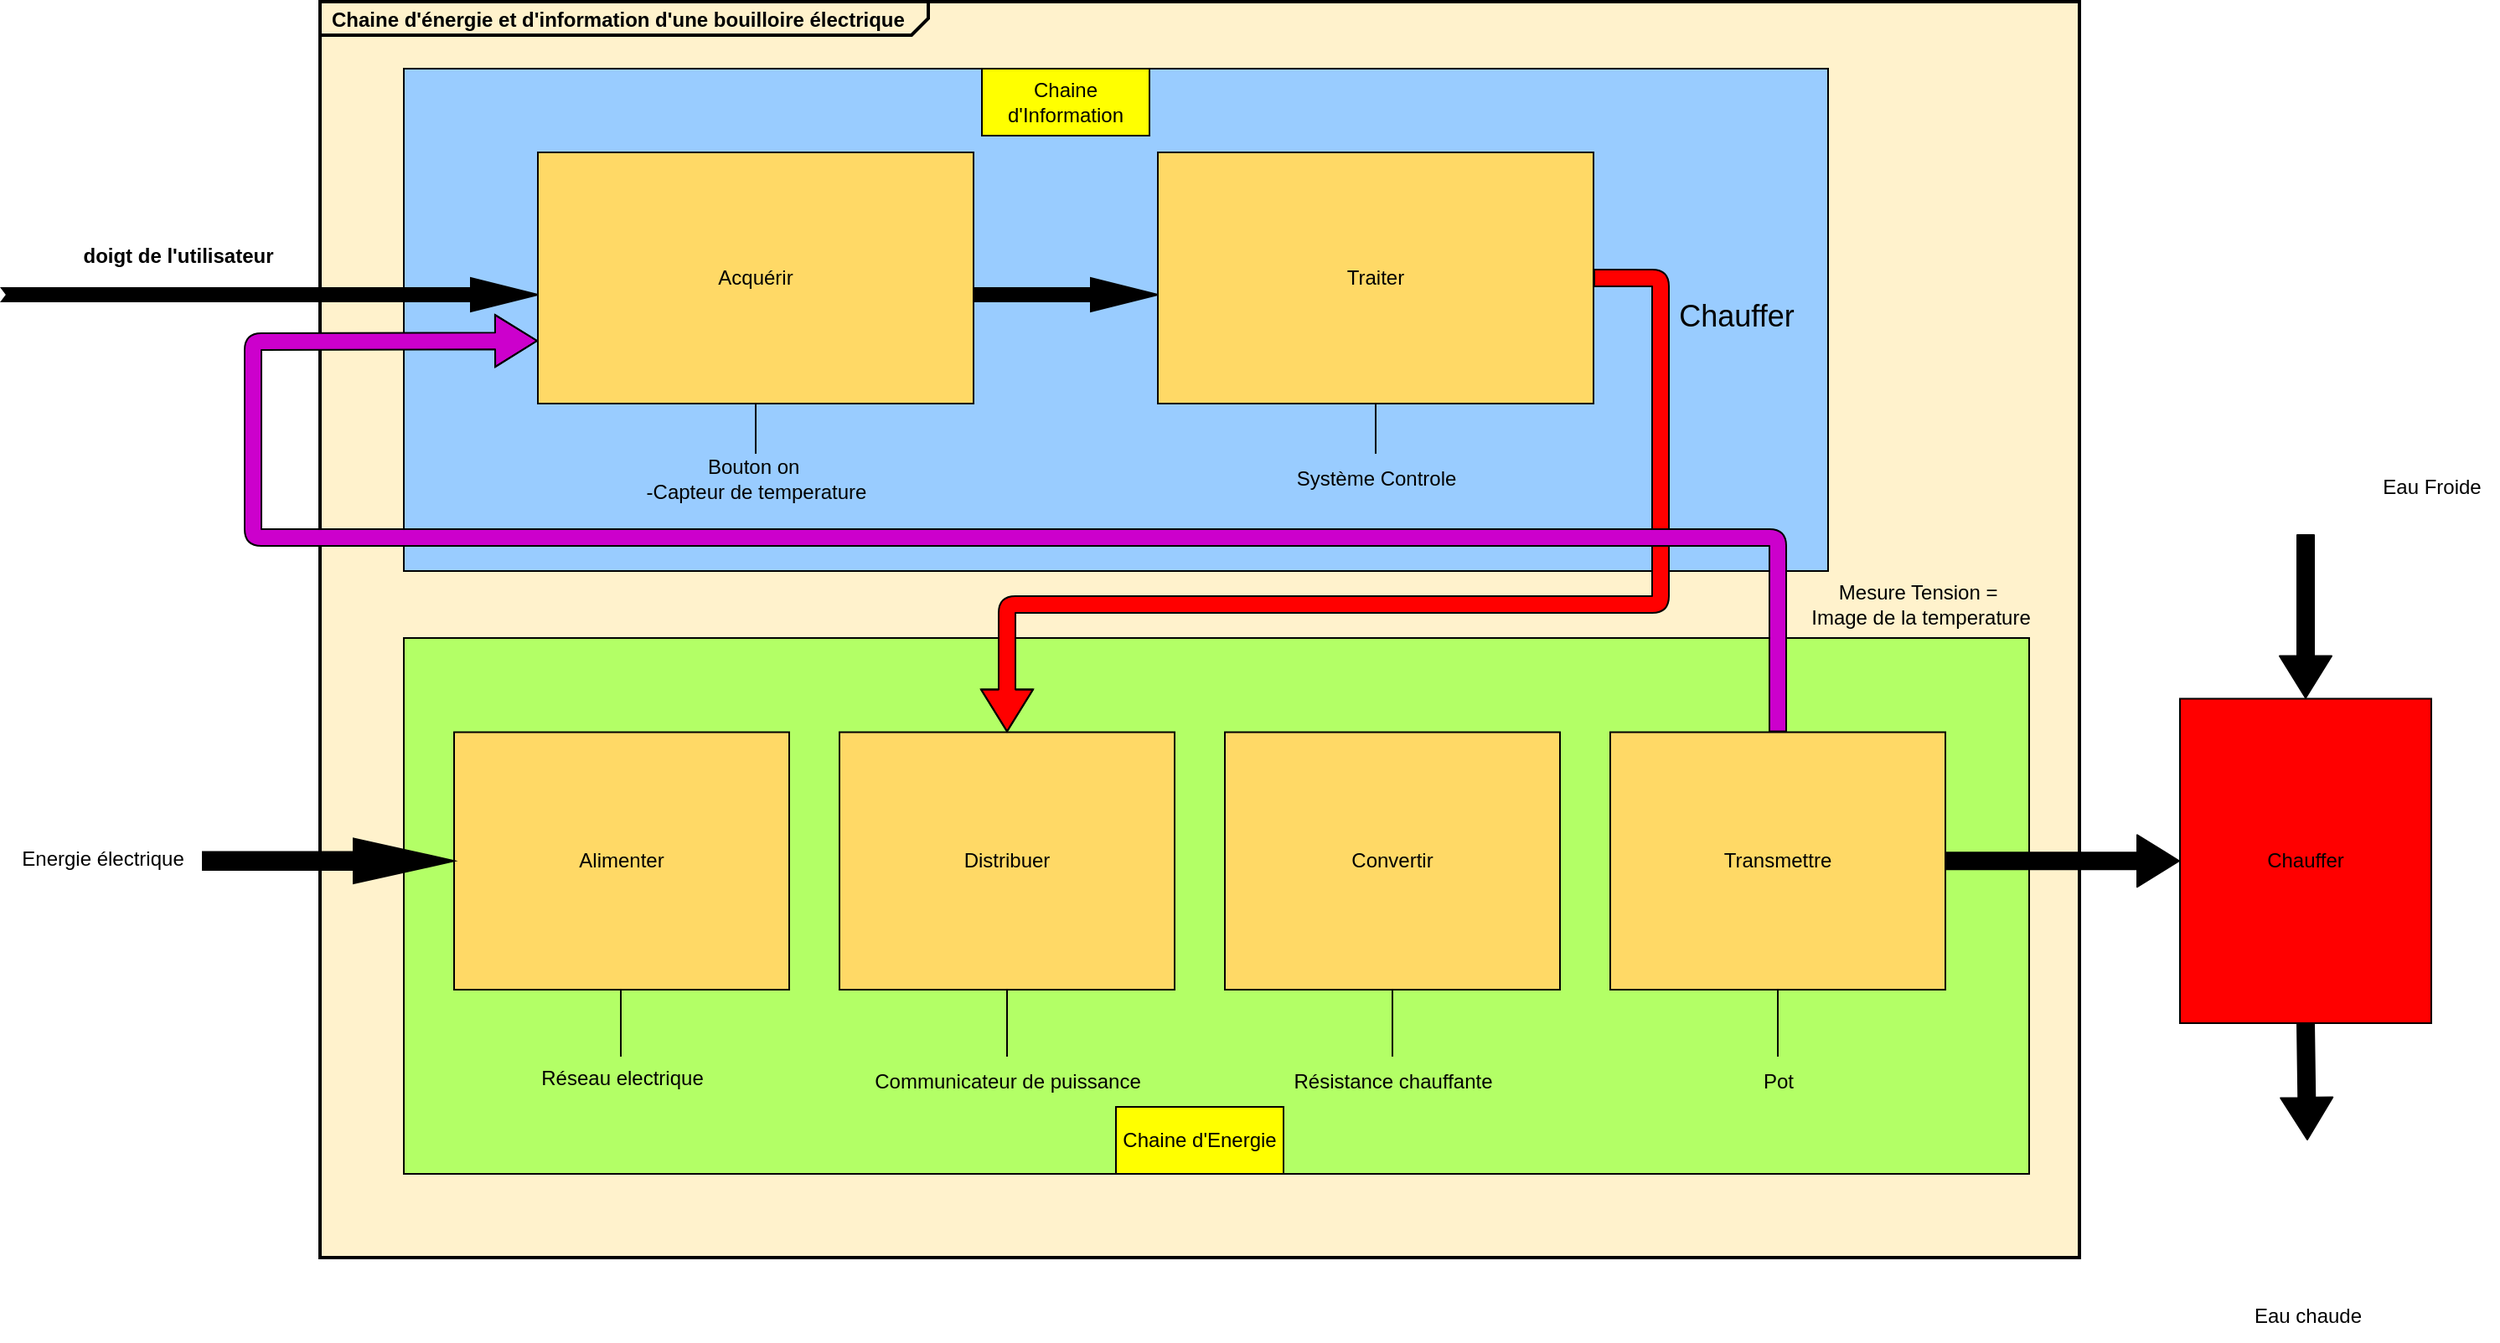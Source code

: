<mxfile version="24.7.14">
  <diagram name="Page-1" id="Zjmr0gaHATwRoAC2WolZ">
    <mxGraphModel dx="2518" dy="1953" grid="1" gridSize="10" guides="1" tooltips="1" connect="1" arrows="1" fold="1" page="1" pageScale="1" pageWidth="827" pageHeight="1169" math="0" shadow="0">
      <root>
        <mxCell id="0" />
        <mxCell id="1" parent="0" />
        <mxCell id="LnlE2vB2DdziIzQnd_Bp-1" value="&lt;p style=&quot;margin:0px;margin-top:4px;margin-left:7px;text-align:left;&quot;&gt;&lt;b&gt;Chaine d&#39;énergie et d&#39;information d&#39;une bouilloire électrique&lt;/b&gt;&lt;/p&gt;" style="html=1;shape=mxgraph.sysml.package;overflow=fill;labelX=363;strokeWidth=2;align=center;fillColor=#FFF2CC;" parent="1" vertex="1">
          <mxGeometry x="-240" y="-10" width="1050" height="750" as="geometry" />
        </mxCell>
        <mxCell id="LnlE2vB2DdziIzQnd_Bp-2" value="" style="html=1;whiteSpace=wrap;fillColor=#99CCFF;" parent="1" vertex="1">
          <mxGeometry x="-190" y="30" width="850" height="300" as="geometry" />
        </mxCell>
        <mxCell id="LnlE2vB2DdziIzQnd_Bp-3" value="" style="html=1;whiteSpace=wrap;fillColor=#B3FF66;" parent="1" vertex="1">
          <mxGeometry x="-190" y="370" width="970" height="320" as="geometry" />
        </mxCell>
        <mxCell id="LnlE2vB2DdziIzQnd_Bp-4" value="" style="html=1;shadow=0;dashed=0;align=center;verticalAlign=middle;shape=mxgraph.arrows2.arrow;dy=0.6;dx=40;notch=3;fillColor=#000000;" parent="1" vertex="1">
          <mxGeometry x="-430" y="155" width="320" height="20" as="geometry" />
        </mxCell>
        <mxCell id="LnlE2vB2DdziIzQnd_Bp-5" value="doigt de l&#39;utilisateur" style="text;align=center;fontStyle=1;verticalAlign=middle;spacingLeft=3;spacingRight=3;strokeColor=none;rotatable=0;points=[[0,0.5],[1,0.5]];portConstraint=eastwest;html=1;" parent="1" vertex="1">
          <mxGeometry x="-380" y="129" width="110" height="26" as="geometry" />
        </mxCell>
        <mxCell id="LnlE2vB2DdziIzQnd_Bp-6" value="A&lt;span style=&quot;background-color: initial;&quot;&gt;cquérir&lt;/span&gt;" style="html=1;whiteSpace=wrap;fillColor=#FFD966;" parent="1" vertex="1">
          <mxGeometry x="-110" y="80" width="260" height="150" as="geometry" />
        </mxCell>
        <mxCell id="LnlE2vB2DdziIzQnd_Bp-7" value="" style="html=1;shadow=0;dashed=0;align=center;verticalAlign=middle;shape=mxgraph.arrows2.arrow;dy=0.6;dx=40;notch=0;fillColor=#000000;" parent="1" vertex="1">
          <mxGeometry x="150" y="155" width="110" height="20" as="geometry" />
        </mxCell>
        <mxCell id="LnlE2vB2DdziIzQnd_Bp-9" value="Traiter" style="html=1;whiteSpace=wrap;fillColor=#FFD966;" parent="1" vertex="1">
          <mxGeometry x="260" y="80" width="260" height="150" as="geometry" />
        </mxCell>
        <mxCell id="LnlE2vB2DdziIzQnd_Bp-17" value="Distribuer" style="html=1;whiteSpace=wrap;fillColor=#FFD966;" parent="1" vertex="1">
          <mxGeometry x="70" y="426.25" width="200" height="153.75" as="geometry" />
        </mxCell>
        <mxCell id="LnlE2vB2DdziIzQnd_Bp-18" value="Alimenter" style="html=1;whiteSpace=wrap;fillColor=#FFD966;" parent="1" vertex="1">
          <mxGeometry x="-160" y="426.25" width="200" height="153.75" as="geometry" />
        </mxCell>
        <mxCell id="LnlE2vB2DdziIzQnd_Bp-19" value="Convertir" style="html=1;whiteSpace=wrap;fillColor=#FFD966;" parent="1" vertex="1">
          <mxGeometry x="300" y="426.25" width="200" height="153.75" as="geometry" />
        </mxCell>
        <mxCell id="LnlE2vB2DdziIzQnd_Bp-20" value="Transmettre" style="html=1;whiteSpace=wrap;fillColor=#FFD966;" parent="1" vertex="1">
          <mxGeometry x="530" y="426.25" width="200" height="153.75" as="geometry" />
        </mxCell>
        <mxCell id="LnlE2vB2DdziIzQnd_Bp-31" value="" style="endArrow=none;html=1;rounded=0;exitX=0.5;exitY=1;exitDx=0;exitDy=0;" parent="1" source="LnlE2vB2DdziIzQnd_Bp-6" edge="1">
          <mxGeometry relative="1" as="geometry">
            <mxPoint x="30" y="340" as="sourcePoint" />
            <mxPoint x="20" y="260" as="targetPoint" />
          </mxGeometry>
        </mxCell>
        <mxCell id="LnlE2vB2DdziIzQnd_Bp-35" value="" style="endArrow=none;html=1;rounded=0;entryX=0.5;entryY=1;entryDx=0;entryDy=0;" parent="1" target="LnlE2vB2DdziIzQnd_Bp-9" edge="1">
          <mxGeometry relative="1" as="geometry">
            <mxPoint x="390" y="260" as="sourcePoint" />
            <mxPoint x="30" y="280" as="targetPoint" />
          </mxGeometry>
        </mxCell>
        <mxCell id="LnlE2vB2DdziIzQnd_Bp-36" value="" style="endArrow=none;html=1;rounded=0;entryX=0.5;entryY=1;entryDx=0;entryDy=0;exitX=0.674;exitY=0.774;exitDx=0;exitDy=0;exitPerimeter=0;" parent="1" edge="1">
          <mxGeometry relative="1" as="geometry">
            <mxPoint x="-60.5" y="620" as="sourcePoint" />
            <mxPoint x="-60.5" y="580" as="targetPoint" />
          </mxGeometry>
        </mxCell>
        <mxCell id="LnlE2vB2DdziIzQnd_Bp-38" value="" style="endArrow=none;html=1;rounded=0;exitX=0.5;exitY=1;exitDx=0;exitDy=0;" parent="1" source="LnlE2vB2DdziIzQnd_Bp-17" edge="1">
          <mxGeometry relative="1" as="geometry">
            <mxPoint x="-60.5" y="620" as="sourcePoint" />
            <mxPoint x="170" y="620" as="targetPoint" />
          </mxGeometry>
        </mxCell>
        <mxCell id="LnlE2vB2DdziIzQnd_Bp-40" value="" style="endArrow=none;html=1;rounded=0;exitX=0.5;exitY=1;exitDx=0;exitDy=0;" parent="1" edge="1">
          <mxGeometry relative="1" as="geometry">
            <mxPoint x="170" y="580" as="sourcePoint" />
            <mxPoint x="170" y="620" as="targetPoint" />
          </mxGeometry>
        </mxCell>
        <mxCell id="LnlE2vB2DdziIzQnd_Bp-41" value="" style="endArrow=none;html=1;rounded=0;exitX=0.5;exitY=1;exitDx=0;exitDy=0;" parent="1" source="LnlE2vB2DdziIzQnd_Bp-19" edge="1">
          <mxGeometry relative="1" as="geometry">
            <mxPoint x="180" y="590" as="sourcePoint" />
            <mxPoint x="400" y="620" as="targetPoint" />
            <Array as="points">
              <mxPoint x="400" y="610" />
            </Array>
          </mxGeometry>
        </mxCell>
        <mxCell id="LnlE2vB2DdziIzQnd_Bp-42" value="" style="endArrow=none;html=1;rounded=0;exitX=0.5;exitY=1;exitDx=0;exitDy=0;" parent="1" source="LnlE2vB2DdziIzQnd_Bp-20" edge="1">
          <mxGeometry relative="1" as="geometry">
            <mxPoint x="190" y="600" as="sourcePoint" />
            <mxPoint x="630" y="620" as="targetPoint" />
            <Array as="points">
              <mxPoint x="630" y="610" />
            </Array>
          </mxGeometry>
        </mxCell>
        <mxCell id="LnlE2vB2DdziIzQnd_Bp-43" value="Chaine d&#39;Information" style="whiteSpace=wrap;html=1;align=center;fillColor=#FFFF00;" parent="1" vertex="1">
          <mxGeometry x="155" y="30" width="100" height="40" as="geometry" />
        </mxCell>
        <mxCell id="LnlE2vB2DdziIzQnd_Bp-44" value="Chaine d&#39;Energie" style="whiteSpace=wrap;html=1;align=center;fillColor=#FFFF00;" parent="1" vertex="1">
          <mxGeometry x="235" y="650" width="100" height="40" as="geometry" />
        </mxCell>
        <mxCell id="LnlE2vB2DdziIzQnd_Bp-51" value="Réseau electrique&lt;div&gt;&lt;br&gt;&lt;/div&gt;" style="text;html=1;align=center;verticalAlign=middle;resizable=0;points=[];autosize=1;strokeColor=none;fillColor=none;" parent="1" vertex="1">
          <mxGeometry x="-120" y="620" width="120" height="40" as="geometry" />
        </mxCell>
        <mxCell id="LnlE2vB2DdziIzQnd_Bp-52" value="Communicateur de puissance" style="text;html=1;align=center;verticalAlign=middle;resizable=0;points=[];autosize=1;strokeColor=none;fillColor=none;" parent="1" vertex="1">
          <mxGeometry x="80" y="620" width="180" height="30" as="geometry" />
        </mxCell>
        <mxCell id="LnlE2vB2DdziIzQnd_Bp-53" value="Résistance chauffante" style="text;html=1;align=center;verticalAlign=middle;resizable=0;points=[];autosize=1;strokeColor=none;fillColor=none;" parent="1" vertex="1">
          <mxGeometry x="330" y="620" width="140" height="30" as="geometry" />
        </mxCell>
        <mxCell id="LnlE2vB2DdziIzQnd_Bp-54" value="Pot" style="text;html=1;align=center;verticalAlign=middle;resizable=0;points=[];autosize=1;strokeColor=none;fillColor=none;" parent="1" vertex="1">
          <mxGeometry x="610" y="620" width="40" height="30" as="geometry" />
        </mxCell>
        <mxCell id="LnlE2vB2DdziIzQnd_Bp-56" value="Chauffer" style="whiteSpace=wrap;html=1;align=center;fillColor=#FF0000;" parent="1" vertex="1">
          <mxGeometry x="870" y="406.25" width="150" height="193.75" as="geometry" />
        </mxCell>
        <mxCell id="LnlE2vB2DdziIzQnd_Bp-57" value="" style="edgeStyle=none;orthogonalLoop=1;jettySize=auto;html=1;shape=flexArrow;rounded=1;startSize=8;endSize=8;exitX=1;exitY=0.5;exitDx=0;exitDy=0;entryX=0;entryY=0.5;entryDx=0;entryDy=0;fillColor=#000000;" parent="1" source="LnlE2vB2DdziIzQnd_Bp-20" target="LnlE2vB2DdziIzQnd_Bp-56" edge="1">
          <mxGeometry width="100" relative="1" as="geometry">
            <mxPoint x="880" y="360" as="sourcePoint" />
            <mxPoint x="980" y="360" as="targetPoint" />
            <Array as="points" />
          </mxGeometry>
        </mxCell>
        <mxCell id="LnlE2vB2DdziIzQnd_Bp-58" value="" style="edgeStyle=none;orthogonalLoop=1;jettySize=auto;html=1;shape=flexArrow;rounded=1;startSize=8;endSize=8;exitX=1;exitY=0.5;exitDx=0;exitDy=0;entryX=0.5;entryY=0;entryDx=0;entryDy=0;fillColor=#FF0000;" parent="1" source="LnlE2vB2DdziIzQnd_Bp-9" target="LnlE2vB2DdziIzQnd_Bp-17" edge="1">
          <mxGeometry width="100" relative="1" as="geometry">
            <mxPoint x="1090" y="230" as="sourcePoint" />
            <mxPoint x="1190" y="230" as="targetPoint" />
            <Array as="points">
              <mxPoint x="560" y="155" />
              <mxPoint x="560" y="350" />
              <mxPoint x="170" y="350" />
            </Array>
          </mxGeometry>
        </mxCell>
        <mxCell id="LnlE2vB2DdziIzQnd_Bp-59" value="" style="edgeStyle=none;orthogonalLoop=1;jettySize=auto;html=1;shape=flexArrow;rounded=1;startSize=8;endSize=8;exitX=0.5;exitY=0;exitDx=0;exitDy=0;entryX=0;entryY=0.75;entryDx=0;entryDy=0;fillColor=#CC00CC;" parent="1" source="LnlE2vB2DdziIzQnd_Bp-20" target="LnlE2vB2DdziIzQnd_Bp-6" edge="1">
          <mxGeometry width="100" relative="1" as="geometry">
            <mxPoint x="970" y="230" as="sourcePoint" />
            <mxPoint x="1070" y="230" as="targetPoint" />
            <Array as="points">
              <mxPoint x="630" y="310" />
              <mxPoint x="-280" y="310" />
              <mxPoint x="-280" y="193" />
            </Array>
          </mxGeometry>
        </mxCell>
        <mxCell id="LnlE2vB2DdziIzQnd_Bp-61" value="Système Controle" style="text;html=1;align=center;verticalAlign=middle;resizable=0;points=[];autosize=1;strokeColor=none;fillColor=none;" parent="1" vertex="1">
          <mxGeometry x="330" y="260" width="120" height="30" as="geometry" />
        </mxCell>
        <mxCell id="LnlE2vB2DdziIzQnd_Bp-62" value="" style="shape=image;html=1;verticalAlign=top;verticalLabelPosition=bottom;labelBackgroundColor=#ffffff;imageAspect=0;aspect=fixed;image=https://cdn1.iconfinder.com/data/icons/ionicons-outline-vol-2/512/water-outline-128.png;fillColor=#0000FF;" parent="1" vertex="1">
          <mxGeometry x="906" y="230" width="78" height="78" as="geometry" />
        </mxCell>
        <mxCell id="LnlE2vB2DdziIzQnd_Bp-63" value="Eau Froide" style="text;html=1;align=center;verticalAlign=middle;resizable=0;points=[];autosize=1;strokeColor=none;fillColor=none;" parent="1" vertex="1">
          <mxGeometry x="980" y="265" width="80" height="30" as="geometry" />
        </mxCell>
        <mxCell id="LnlE2vB2DdziIzQnd_Bp-64" value="" style="shape=image;html=1;verticalAlign=top;verticalLabelPosition=bottom;labelBackgroundColor=#ffffff;imageAspect=0;aspect=fixed;image=https://cdn1.iconfinder.com/data/icons/ionicons-outline-vol-2/512/water-outline-128.png" parent="1" vertex="1">
          <mxGeometry x="906" y="670" width="80" height="80" as="geometry" />
        </mxCell>
        <mxCell id="LnlE2vB2DdziIzQnd_Bp-65" value="Eau chaude" style="text;html=1;align=center;verticalAlign=middle;resizable=0;points=[];autosize=1;strokeColor=none;fillColor=none;" parent="1" vertex="1">
          <mxGeometry x="901" y="760" width="90" height="30" as="geometry" />
        </mxCell>
        <mxCell id="LnlE2vB2DdziIzQnd_Bp-66" value="&lt;font style=&quot;font-size: 18px;&quot;&gt;Chauffer&lt;/font&gt;&lt;div&gt;&lt;br&gt;&lt;/div&gt;" style="text;html=1;align=center;verticalAlign=middle;resizable=0;points=[];autosize=1;strokeColor=none;fillColor=none;" parent="1" vertex="1">
          <mxGeometry x="560" y="160" width="90" height="50" as="geometry" />
        </mxCell>
        <mxCell id="LnlE2vB2DdziIzQnd_Bp-68" value="Bouton on&amp;nbsp;&lt;div&gt;-Capteur de temperature&lt;/div&gt;" style="text;html=1;align=center;verticalAlign=middle;resizable=0;points=[];autosize=1;strokeColor=none;fillColor=none;" parent="1" vertex="1">
          <mxGeometry x="-55" y="255" width="150" height="40" as="geometry" />
        </mxCell>
        <mxCell id="LnlE2vB2DdziIzQnd_Bp-71" value="Energie électrique" style="text;html=1;align=center;verticalAlign=middle;resizable=0;points=[];autosize=1;strokeColor=none;fillColor=none;" parent="1" vertex="1">
          <mxGeometry x="-430" y="486.56" width="120" height="30" as="geometry" />
        </mxCell>
        <mxCell id="LnlE2vB2DdziIzQnd_Bp-72" value="" style="shape=singleArrow;whiteSpace=wrap;html=1;arrowWidth=0.4;arrowSize=0.4;fillColor=#000000;" parent="1" vertex="1">
          <mxGeometry x="-310" y="489.69" width="150" height="26.87" as="geometry" />
        </mxCell>
        <mxCell id="LnlE2vB2DdziIzQnd_Bp-73" value="Mesure Tension =&amp;nbsp;&lt;div&gt;Image de la temperature&lt;/div&gt;" style="text;html=1;align=center;verticalAlign=middle;resizable=0;points=[];autosize=1;strokeColor=none;fillColor=none;" parent="1" vertex="1">
          <mxGeometry x="640" y="330" width="150" height="40" as="geometry" />
        </mxCell>
        <mxCell id="nBgNsYRY9JjHdsf5_n_7-2" value="" style="edgeStyle=none;orthogonalLoop=1;jettySize=auto;html=1;shape=flexArrow;rounded=1;startSize=8;endSize=8;entryX=0.5;entryY=0;entryDx=0;entryDy=0;fillColor=#000000;" edge="1" parent="1" source="LnlE2vB2DdziIzQnd_Bp-62" target="LnlE2vB2DdziIzQnd_Bp-56">
          <mxGeometry width="100" relative="1" as="geometry">
            <mxPoint x="945" y="320" as="sourcePoint" />
            <mxPoint x="1060" y="150" as="targetPoint" />
            <Array as="points" />
          </mxGeometry>
        </mxCell>
        <mxCell id="nBgNsYRY9JjHdsf5_n_7-7" value="" style="edgeStyle=none;orthogonalLoop=1;jettySize=auto;html=1;shape=flexArrow;rounded=1;startSize=8;endSize=8;exitX=0.5;exitY=1;exitDx=0;exitDy=0;entryX=0.5;entryY=0;entryDx=0;entryDy=0;fillColor=#000000;" edge="1" parent="1" source="LnlE2vB2DdziIzQnd_Bp-56" target="LnlE2vB2DdziIzQnd_Bp-64">
          <mxGeometry width="100" relative="1" as="geometry">
            <mxPoint x="1110" y="570" as="sourcePoint" />
            <mxPoint x="1210" y="570" as="targetPoint" />
            <Array as="points" />
          </mxGeometry>
        </mxCell>
      </root>
    </mxGraphModel>
  </diagram>
</mxfile>
